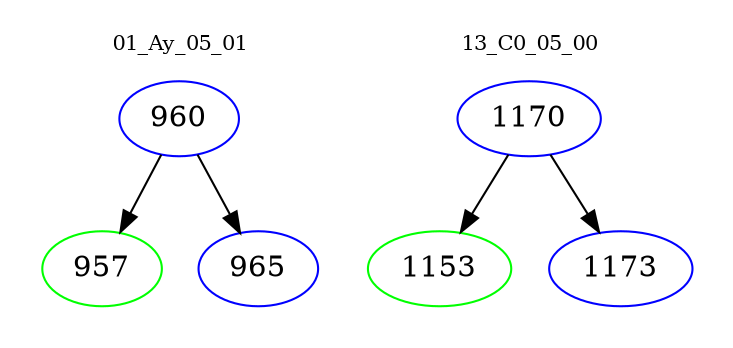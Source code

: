 digraph{
subgraph cluster_0 {
color = white
label = "01_Ay_05_01";
fontsize=10;
T0_960 [label="960", color="blue"]
T0_960 -> T0_957 [color="black"]
T0_957 [label="957", color="green"]
T0_960 -> T0_965 [color="black"]
T0_965 [label="965", color="blue"]
}
subgraph cluster_1 {
color = white
label = "13_C0_05_00";
fontsize=10;
T1_1170 [label="1170", color="blue"]
T1_1170 -> T1_1153 [color="black"]
T1_1153 [label="1153", color="green"]
T1_1170 -> T1_1173 [color="black"]
T1_1173 [label="1173", color="blue"]
}
}
